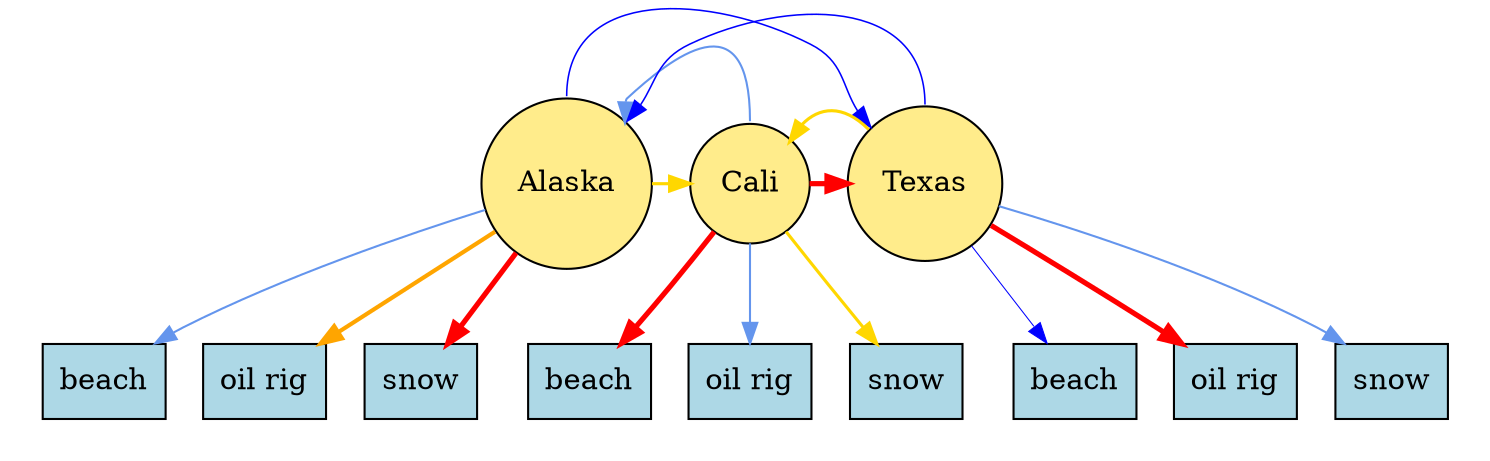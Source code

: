 digraph HMM_Final_Layout {
    rankdir=TB; // Top to Bottom layout

    // --- Define State Nodes ---
    node [shape=circle, style="filled", fillcolor="lightgoldenrod1"];
    // s1 [style=invis, width=0.5]; // Adjust width to increase/decrease space
    // s2 [style=invis, width=0.5]; // Adjust width to increase/decrease space
    subgraph cluster_states {
        style=invis; // Invisible cluster to group states
        { rank = same; "Alaska"; "Cali";  "Texas"; } // Ensure states are on the same line
    }

    // --- Define Observation Nodes for each State ---
    node [shape=box, style="filled", fillcolor="lightblue"];
    subgraph cluster_alaska_obs {
        style=invis;
        a_snow [label="snow"];
        a_oil_rig [label="oil rig"];
        a_beach [label="beach"];
    }
    subgraph cluster_Cali_obs {
        style=invis;
        c_snow [label="snow"];
        c_oil_rig [label="oil rig"];
        c_beach [label="beach"];
    }
    subgraph cluster_texas_obs {
        style=invis;
        t_snow [label="snow"];
        t_oil_rig [label="oil rig"];
        t_beach [label="beach"];
    }

    // --- State Transitions with Color-Coded Weights ---
    // "Cali" -> "Texas" [color="red", penwidth=2.5];
    // "Cali" -> "Cali" [color="gold", penwidth=1.5];
    // "Alaska" -> "Alaska" [color="gold", penwidth=1.5];
    // "Texas" -> "Cali" [color="gold", penwidth=1.5];
    // "Texas" -> "Texas" [color="gold", penwidth=1.5];
    // "Cali" -> "Alaska" [color="cornflowerblue", penwidth=1.0];
    // "Alaska" -> "Cali" [color="cornflowerblue", penwidth=1.0];
    // "Texas" -> "Alaska" [color="blue", penwidth=0.75];
    // "Alaska" -> "Texas" [color="blue", penwidth=0.75];

    // --- State Transitions with Ports to Prevent Overlap ---
    // Arcs using "north" ports (higher)
    "Texas" -> "Cali" [color="gold", penwidth=1.5, tailport=nw, headport=ne];
    "Alaska" -> "Cali" [color="gold", penwidth=1.5, tailport=e, headport=w];
    "Texas" -> "Alaska" [color="blue", penwidth=0.75, tailport=n, headport=ne];

    // Arcs using "south" ports (lower)
    "Cali" -> "Texas" [color="red", penwidth=2.5, tailport=e, headport=w];
    "Cali" -> "Alaska" [color="cornflowerblue", penwidth=1.0, tailport=n, headport=ne];
    "Alaska" -> "Texas" [color="blue", penwidth=0.75, tailport=n, headport=nw];

    // --- Emission Probabilities to Respective Observations ---
    "Cali" -> "c_snow" [color="gold", penwidth=1.5];
    "Cali" -> "c_oil_rig" [color="cornflowerblue", penwidth=1.0];
    "Cali" -> "c_beach" [color="red", penwidth=2.5];

    "Alaska" -> "a_snow" [color="red", penwidth=2.5];
    "Alaska" -> "a_oil_rig" [color="orange", penwidth=2.0];
    "Alaska" -> "a_beach" [color="cornflowerblue", penwidth=1.0];

    "Texas" -> "t_snow" [color="cornflowerblue", penwidth=1.0];
    "Texas" -> "t_oil_rig" [color="red", penwidth=2.5];
    "Texas" -> "t_beach" [color="blue", penwidth=0.5];
}